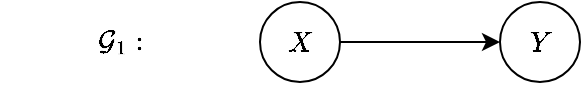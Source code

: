<mxfile version="13.9.8" type="device"><diagram id="DjspuI3gkSVtPerKlvcs" name="Page-1"><mxGraphModel dx="1350" dy="816" grid="1" gridSize="10" guides="1" tooltips="1" connect="1" arrows="1" fold="1" page="1" pageScale="1" pageWidth="850" pageHeight="1100" math="1" shadow="0"><root><mxCell id="0"/><mxCell id="1" parent="0"/><mxCell id="NN2EPvnAi2-ZheUnfKLs-68" value="$$\mathcal{G}_1:$$" style="text;html=1;align=center;verticalAlign=middle;resizable=0;points=[];autosize=1;" vertex="1" parent="1"><mxGeometry x="30" y="90" width="120" height="20" as="geometry"/></mxCell><mxCell id="NN2EPvnAi2-ZheUnfKLs-71" style="edgeStyle=orthogonalEdgeStyle;rounded=0;orthogonalLoop=1;jettySize=auto;html=1;exitX=1;exitY=0.5;exitDx=0;exitDy=0;entryX=0;entryY=0.5;entryDx=0;entryDy=0;" edge="1" parent="1" source="NN2EPvnAi2-ZheUnfKLs-69" target="NN2EPvnAi2-ZheUnfKLs-70"><mxGeometry relative="1" as="geometry"/></mxCell><mxCell id="NN2EPvnAi2-ZheUnfKLs-69" value="$$X$$" style="ellipse;whiteSpace=wrap;html=1;" vertex="1" parent="1"><mxGeometry x="160" y="80" width="40" height="40" as="geometry"/></mxCell><mxCell id="NN2EPvnAi2-ZheUnfKLs-70" value="$$Y$$" style="ellipse;whiteSpace=wrap;html=1;" vertex="1" parent="1"><mxGeometry x="280" y="80" width="40" height="40" as="geometry"/></mxCell></root></mxGraphModel></diagram></mxfile>